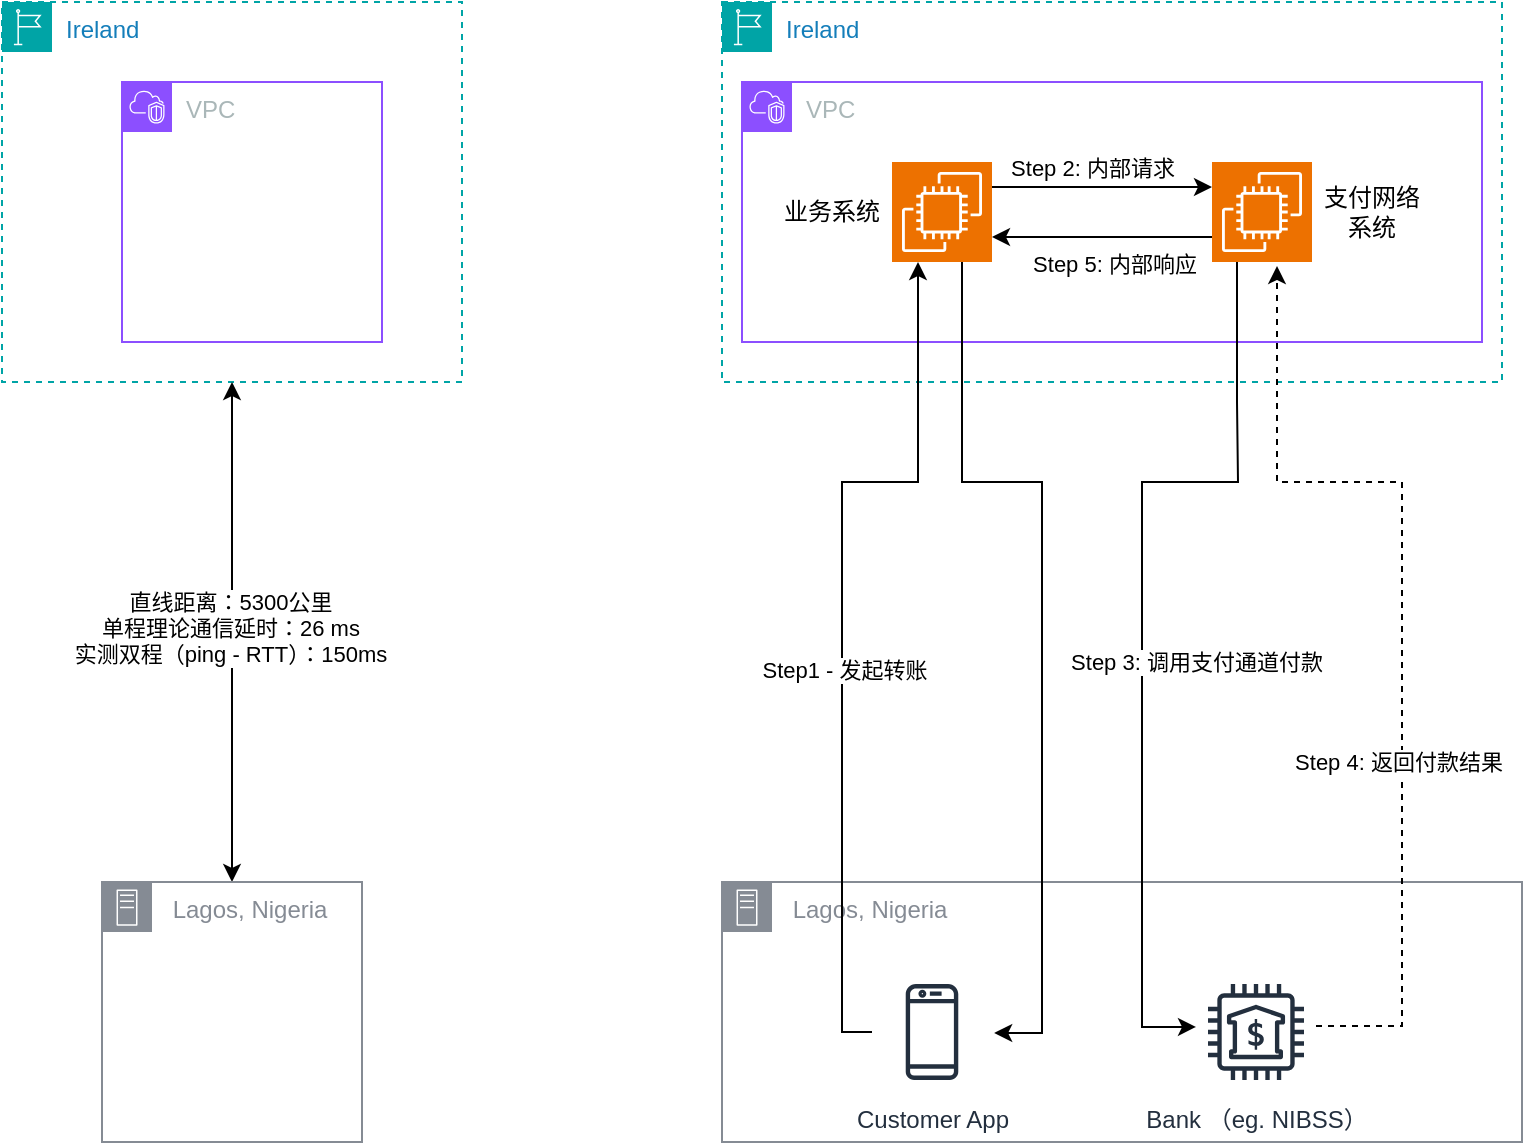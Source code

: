 <mxfile version="25.0.3">
  <diagram name="Page-1" id="vhnvMHrt_a1CEZoYM-v-">
    <mxGraphModel dx="1593" dy="872" grid="1" gridSize="10" guides="1" tooltips="1" connect="1" arrows="1" fold="1" page="1" pageScale="1" pageWidth="850" pageHeight="1100" math="0" shadow="0">
      <root>
        <mxCell id="0" />
        <mxCell id="1" parent="0" />
        <mxCell id="mci8jlUVSB_yOoJ_BDAq-1" value="Ireland" style="points=[[0,0],[0.25,0],[0.5,0],[0.75,0],[1,0],[1,0.25],[1,0.5],[1,0.75],[1,1],[0.75,1],[0.5,1],[0.25,1],[0,1],[0,0.75],[0,0.5],[0,0.25]];outlineConnect=0;gradientColor=none;html=1;whiteSpace=wrap;fontSize=12;fontStyle=0;container=1;pointerEvents=0;collapsible=0;recursiveResize=0;shape=mxgraph.aws4.group;grIcon=mxgraph.aws4.group_region;strokeColor=#00A4A6;fillColor=none;verticalAlign=top;align=left;spacingLeft=30;fontColor=#147EBA;dashed=1;" vertex="1" parent="1">
          <mxGeometry x="40" y="80" width="230" height="190" as="geometry" />
        </mxCell>
        <mxCell id="mci8jlUVSB_yOoJ_BDAq-3" value="VPC" style="points=[[0,0],[0.25,0],[0.5,0],[0.75,0],[1,0],[1,0.25],[1,0.5],[1,0.75],[1,1],[0.75,1],[0.5,1],[0.25,1],[0,1],[0,0.75],[0,0.5],[0,0.25]];outlineConnect=0;gradientColor=none;html=1;whiteSpace=wrap;fontSize=12;fontStyle=0;container=1;pointerEvents=0;collapsible=0;recursiveResize=0;shape=mxgraph.aws4.group;grIcon=mxgraph.aws4.group_vpc2;strokeColor=#8C4FFF;fillColor=none;verticalAlign=top;align=left;spacingLeft=30;fontColor=#AAB7B8;dashed=0;" vertex="1" parent="mci8jlUVSB_yOoJ_BDAq-1">
          <mxGeometry x="60" y="40" width="130" height="130" as="geometry" />
        </mxCell>
        <mxCell id="mci8jlUVSB_yOoJ_BDAq-6" style="edgeStyle=orthogonalEdgeStyle;rounded=0;orthogonalLoop=1;jettySize=auto;html=1;entryX=0.5;entryY=1;entryDx=0;entryDy=0;startArrow=classic;startFill=1;" edge="1" parent="1" source="mci8jlUVSB_yOoJ_BDAq-5" target="mci8jlUVSB_yOoJ_BDAq-1">
          <mxGeometry relative="1" as="geometry" />
        </mxCell>
        <mxCell id="mci8jlUVSB_yOoJ_BDAq-7" value="直线距离：5300公里&lt;div&gt;单程理论通信延时：26 ms&lt;/div&gt;&lt;div&gt;实测双程（ping - RTT）：150ms&lt;/div&gt;" style="edgeLabel;html=1;align=center;verticalAlign=middle;resizable=0;points=[];" vertex="1" connectable="0" parent="mci8jlUVSB_yOoJ_BDAq-6">
          <mxGeometry x="0.015" y="1" relative="1" as="geometry">
            <mxPoint as="offset" />
          </mxGeometry>
        </mxCell>
        <mxCell id="mci8jlUVSB_yOoJ_BDAq-5" value="&amp;nbsp;Lagos, Nigeria" style="sketch=0;outlineConnect=0;gradientColor=none;html=1;whiteSpace=wrap;fontSize=12;fontStyle=0;shape=mxgraph.aws4.group;grIcon=mxgraph.aws4.group_on_premise;strokeColor=#858B94;fillColor=none;verticalAlign=top;align=left;spacingLeft=30;fontColor=#858B94;dashed=0;" vertex="1" parent="1">
          <mxGeometry x="90" y="520" width="130" height="130" as="geometry" />
        </mxCell>
        <mxCell id="mci8jlUVSB_yOoJ_BDAq-8" value="Ireland" style="points=[[0,0],[0.25,0],[0.5,0],[0.75,0],[1,0],[1,0.25],[1,0.5],[1,0.75],[1,1],[0.75,1],[0.5,1],[0.25,1],[0,1],[0,0.75],[0,0.5],[0,0.25]];outlineConnect=0;gradientColor=none;html=1;whiteSpace=wrap;fontSize=12;fontStyle=0;container=1;pointerEvents=0;collapsible=0;recursiveResize=0;shape=mxgraph.aws4.group;grIcon=mxgraph.aws4.group_region;strokeColor=#00A4A6;fillColor=none;verticalAlign=top;align=left;spacingLeft=30;fontColor=#147EBA;dashed=1;" vertex="1" parent="1">
          <mxGeometry x="400" y="80" width="390" height="190" as="geometry" />
        </mxCell>
        <mxCell id="mci8jlUVSB_yOoJ_BDAq-9" value="VPC" style="points=[[0,0],[0.25,0],[0.5,0],[0.75,0],[1,0],[1,0.25],[1,0.5],[1,0.75],[1,1],[0.75,1],[0.5,1],[0.25,1],[0,1],[0,0.75],[0,0.5],[0,0.25]];outlineConnect=0;gradientColor=none;html=1;whiteSpace=wrap;fontSize=12;fontStyle=0;container=1;pointerEvents=0;collapsible=0;recursiveResize=0;shape=mxgraph.aws4.group;grIcon=mxgraph.aws4.group_vpc2;strokeColor=#8C4FFF;fillColor=none;verticalAlign=top;align=left;spacingLeft=30;fontColor=#AAB7B8;dashed=0;" vertex="1" parent="mci8jlUVSB_yOoJ_BDAq-8">
          <mxGeometry x="10" y="40" width="370" height="130" as="geometry" />
        </mxCell>
        <mxCell id="mci8jlUVSB_yOoJ_BDAq-19" value="" style="sketch=0;points=[[0,0,0],[0.25,0,0],[0.5,0,0],[0.75,0,0],[1,0,0],[0,1,0],[0.25,1,0],[0.5,1,0],[0.75,1,0],[1,1,0],[0,0.25,0],[0,0.5,0],[0,0.75,0],[1,0.25,0],[1,0.5,0],[1,0.75,0]];outlineConnect=0;fontColor=#232F3E;fillColor=#ED7100;strokeColor=#ffffff;dashed=0;verticalLabelPosition=bottom;verticalAlign=top;align=center;html=1;fontSize=12;fontStyle=0;aspect=fixed;shape=mxgraph.aws4.resourceIcon;resIcon=mxgraph.aws4.ec2;" vertex="1" parent="mci8jlUVSB_yOoJ_BDAq-9">
          <mxGeometry x="75" y="40" width="50" height="50" as="geometry" />
        </mxCell>
        <mxCell id="mci8jlUVSB_yOoJ_BDAq-20" value="" style="sketch=0;points=[[0,0,0],[0.25,0,0],[0.5,0,0],[0.75,0,0],[1,0,0],[0,1,0],[0.25,1,0],[0.5,1,0],[0.75,1,0],[1,1,0],[0,0.25,0],[0,0.5,0],[0,0.75,0],[1,0.25,0],[1,0.5,0],[1,0.75,0]];outlineConnect=0;fontColor=#232F3E;fillColor=#ED7100;strokeColor=#ffffff;dashed=0;verticalLabelPosition=bottom;verticalAlign=top;align=center;html=1;fontSize=12;fontStyle=0;aspect=fixed;shape=mxgraph.aws4.resourceIcon;resIcon=mxgraph.aws4.ec2;" vertex="1" parent="mci8jlUVSB_yOoJ_BDAq-9">
          <mxGeometry x="235" y="40" width="50" height="50" as="geometry" />
        </mxCell>
        <mxCell id="mci8jlUVSB_yOoJ_BDAq-23" style="edgeStyle=orthogonalEdgeStyle;rounded=0;orthogonalLoop=1;jettySize=auto;html=1;entryX=0;entryY=0.25;entryDx=0;entryDy=0;entryPerimeter=0;exitX=1;exitY=0.25;exitDx=0;exitDy=0;exitPerimeter=0;" edge="1" parent="mci8jlUVSB_yOoJ_BDAq-9" source="mci8jlUVSB_yOoJ_BDAq-19" target="mci8jlUVSB_yOoJ_BDAq-20">
          <mxGeometry relative="1" as="geometry" />
        </mxCell>
        <mxCell id="mci8jlUVSB_yOoJ_BDAq-25" value="Step 2: 内部请求" style="edgeLabel;html=1;align=center;verticalAlign=middle;resizable=0;points=[];" vertex="1" connectable="0" parent="mci8jlUVSB_yOoJ_BDAq-23">
          <mxGeometry x="-0.236" relative="1" as="geometry">
            <mxPoint x="8" y="-10" as="offset" />
          </mxGeometry>
        </mxCell>
        <mxCell id="mci8jlUVSB_yOoJ_BDAq-29" style="edgeStyle=orthogonalEdgeStyle;rounded=0;orthogonalLoop=1;jettySize=auto;html=1;entryX=1;entryY=0.75;entryDx=0;entryDy=0;entryPerimeter=0;exitX=0;exitY=0.75;exitDx=0;exitDy=0;exitPerimeter=0;" edge="1" parent="mci8jlUVSB_yOoJ_BDAq-9" source="mci8jlUVSB_yOoJ_BDAq-20" target="mci8jlUVSB_yOoJ_BDAq-19">
          <mxGeometry relative="1" as="geometry" />
        </mxCell>
        <mxCell id="mci8jlUVSB_yOoJ_BDAq-30" value="Step 5: 内部响应" style="edgeLabel;html=1;align=center;verticalAlign=middle;resizable=0;points=[];" vertex="1" connectable="0" parent="mci8jlUVSB_yOoJ_BDAq-29">
          <mxGeometry x="0.191" y="-1" relative="1" as="geometry">
            <mxPoint x="16" y="14" as="offset" />
          </mxGeometry>
        </mxCell>
        <mxCell id="mci8jlUVSB_yOoJ_BDAq-31" value="支付网络系统" style="text;html=1;align=center;verticalAlign=middle;whiteSpace=wrap;rounded=0;" vertex="1" parent="mci8jlUVSB_yOoJ_BDAq-9">
          <mxGeometry x="285" y="50" width="60" height="30" as="geometry" />
        </mxCell>
        <mxCell id="mci8jlUVSB_yOoJ_BDAq-32" value="业务系统" style="text;html=1;align=center;verticalAlign=middle;whiteSpace=wrap;rounded=0;" vertex="1" parent="mci8jlUVSB_yOoJ_BDAq-9">
          <mxGeometry x="15" y="50" width="60" height="30" as="geometry" />
        </mxCell>
        <mxCell id="mci8jlUVSB_yOoJ_BDAq-12" value="&amp;nbsp;Lagos, Nigeria" style="sketch=0;outlineConnect=0;gradientColor=none;html=1;whiteSpace=wrap;fontSize=12;fontStyle=0;shape=mxgraph.aws4.group;grIcon=mxgraph.aws4.group_on_premise;strokeColor=#858B94;fillColor=none;verticalAlign=top;align=left;spacingLeft=30;fontColor=#858B94;dashed=0;" vertex="1" parent="1">
          <mxGeometry x="400" y="520" width="400" height="130" as="geometry" />
        </mxCell>
        <mxCell id="mci8jlUVSB_yOoJ_BDAq-13" value="Customer App" style="sketch=0;outlineConnect=0;fontColor=#232F3E;gradientColor=none;strokeColor=#232F3E;fillColor=#ffffff;dashed=0;verticalLabelPosition=bottom;verticalAlign=top;align=center;html=1;fontSize=12;fontStyle=0;aspect=fixed;shape=mxgraph.aws4.resourceIcon;resIcon=mxgraph.aws4.mobile_client;" vertex="1" parent="1">
          <mxGeometry x="475" y="565" width="60" height="60" as="geometry" />
        </mxCell>
        <mxCell id="mci8jlUVSB_yOoJ_BDAq-14" value="Bank （eg. NIBSS）" style="sketch=0;outlineConnect=0;fontColor=#232F3E;gradientColor=none;strokeColor=#232F3E;fillColor=#ffffff;dashed=0;verticalLabelPosition=bottom;verticalAlign=top;align=center;html=1;fontSize=12;fontStyle=0;aspect=fixed;shape=mxgraph.aws4.resourceIcon;resIcon=mxgraph.aws4.bank;" vertex="1" parent="1">
          <mxGeometry x="637" y="565" width="60" height="60" as="geometry" />
        </mxCell>
        <mxCell id="mci8jlUVSB_yOoJ_BDAq-21" style="edgeStyle=orthogonalEdgeStyle;rounded=0;orthogonalLoop=1;jettySize=auto;html=1;entryX=0.25;entryY=1;entryDx=0;entryDy=0;entryPerimeter=0;" edge="1" parent="1" source="mci8jlUVSB_yOoJ_BDAq-13" target="mci8jlUVSB_yOoJ_BDAq-19">
          <mxGeometry relative="1" as="geometry">
            <Array as="points">
              <mxPoint x="460" y="595" />
              <mxPoint x="460" y="320" />
              <mxPoint x="498" y="320" />
              <mxPoint x="498" y="210" />
            </Array>
          </mxGeometry>
        </mxCell>
        <mxCell id="mci8jlUVSB_yOoJ_BDAq-22" value="Step1 - 发起转账" style="edgeLabel;html=1;align=center;verticalAlign=middle;resizable=0;points=[];" vertex="1" connectable="0" parent="mci8jlUVSB_yOoJ_BDAq-21">
          <mxGeometry x="-0.104" y="-1" relative="1" as="geometry">
            <mxPoint as="offset" />
          </mxGeometry>
        </mxCell>
        <mxCell id="mci8jlUVSB_yOoJ_BDAq-24" style="edgeStyle=orthogonalEdgeStyle;rounded=0;orthogonalLoop=1;jettySize=auto;html=1;exitX=0.25;exitY=1;exitDx=0;exitDy=0;exitPerimeter=0;entryX=0;entryY=0.458;entryDx=0;entryDy=0;entryPerimeter=0;" edge="1" parent="1" source="mci8jlUVSB_yOoJ_BDAq-20" target="mci8jlUVSB_yOoJ_BDAq-14">
          <mxGeometry relative="1" as="geometry">
            <Array as="points">
              <mxPoint x="658" y="280" />
              <mxPoint x="658" y="280" />
              <mxPoint x="658" y="320" />
              <mxPoint x="610" y="320" />
              <mxPoint x="610" y="592" />
            </Array>
          </mxGeometry>
        </mxCell>
        <mxCell id="mci8jlUVSB_yOoJ_BDAq-26" value="Step 3: 调用支付通道付款" style="edgeLabel;html=1;align=center;verticalAlign=middle;resizable=0;points=[];" vertex="1" connectable="0" parent="mci8jlUVSB_yOoJ_BDAq-24">
          <mxGeometry x="0.092" y="1" relative="1" as="geometry">
            <mxPoint x="26" y="-2" as="offset" />
          </mxGeometry>
        </mxCell>
        <mxCell id="mci8jlUVSB_yOoJ_BDAq-27" style="edgeStyle=orthogonalEdgeStyle;rounded=0;orthogonalLoop=1;jettySize=auto;html=1;entryX=0.75;entryY=1;entryDx=0;entryDy=0;entryPerimeter=0;dashed=1;" edge="1" parent="1">
          <mxGeometry relative="1" as="geometry">
            <mxPoint x="697" y="592" as="sourcePoint" />
            <mxPoint x="677.5" y="212" as="targetPoint" />
            <Array as="points">
              <mxPoint x="740" y="592" />
              <mxPoint x="740" y="320" />
              <mxPoint x="678" y="320" />
            </Array>
          </mxGeometry>
        </mxCell>
        <mxCell id="mci8jlUVSB_yOoJ_BDAq-28" value="Step 4: 返回付款结果" style="edgeLabel;html=1;align=center;verticalAlign=middle;resizable=0;points=[];" vertex="1" connectable="0" parent="mci8jlUVSB_yOoJ_BDAq-27">
          <mxGeometry x="-0.278" y="2" relative="1" as="geometry">
            <mxPoint as="offset" />
          </mxGeometry>
        </mxCell>
        <mxCell id="mci8jlUVSB_yOoJ_BDAq-33" style="edgeStyle=orthogonalEdgeStyle;rounded=0;orthogonalLoop=1;jettySize=auto;html=1;entryX=1.018;entryY=0.508;entryDx=0;entryDy=0;entryPerimeter=0;" edge="1" parent="1" source="mci8jlUVSB_yOoJ_BDAq-19" target="mci8jlUVSB_yOoJ_BDAq-13">
          <mxGeometry relative="1" as="geometry">
            <mxPoint x="530" y="500" as="targetPoint" />
            <Array as="points">
              <mxPoint x="520" y="320" />
              <mxPoint x="560" y="320" />
              <mxPoint x="560" y="595" />
            </Array>
          </mxGeometry>
        </mxCell>
      </root>
    </mxGraphModel>
  </diagram>
</mxfile>
